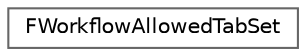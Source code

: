 digraph "Graphical Class Hierarchy"
{
 // INTERACTIVE_SVG=YES
 // LATEX_PDF_SIZE
  bgcolor="transparent";
  edge [fontname=Helvetica,fontsize=10,labelfontname=Helvetica,labelfontsize=10];
  node [fontname=Helvetica,fontsize=10,shape=box,height=0.2,width=0.4];
  rankdir="LR";
  Node0 [id="Node000000",label="FWorkflowAllowedTabSet",height=0.2,width=0.4,color="grey40", fillcolor="white", style="filled",URL="$df/df2/classFWorkflowAllowedTabSet.html",tooltip=" "];
}
